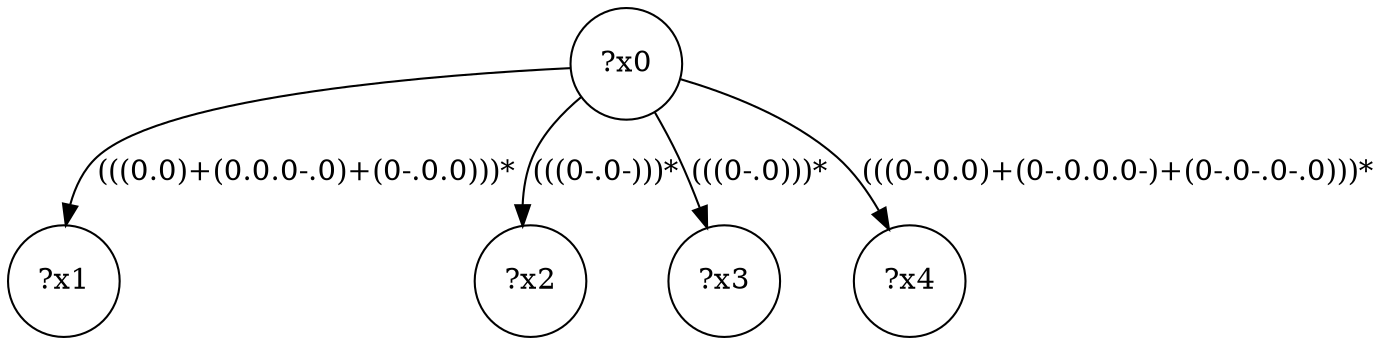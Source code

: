 digraph g {
	x0 [shape=circle, label="?x0"];
	x1 [shape=circle, label="?x1"];
	x0 -> x1 [label="(((0.0)+(0.0.0-.0)+(0-.0.0)))*"];
	x2 [shape=circle, label="?x2"];
	x0 -> x2 [label="(((0-.0-)))*"];
	x3 [shape=circle, label="?x3"];
	x0 -> x3 [label="(((0-.0)))*"];
	x4 [shape=circle, label="?x4"];
	x0 -> x4 [label="(((0-.0.0)+(0-.0.0.0-)+(0-.0-.0-.0)))*"];
}
